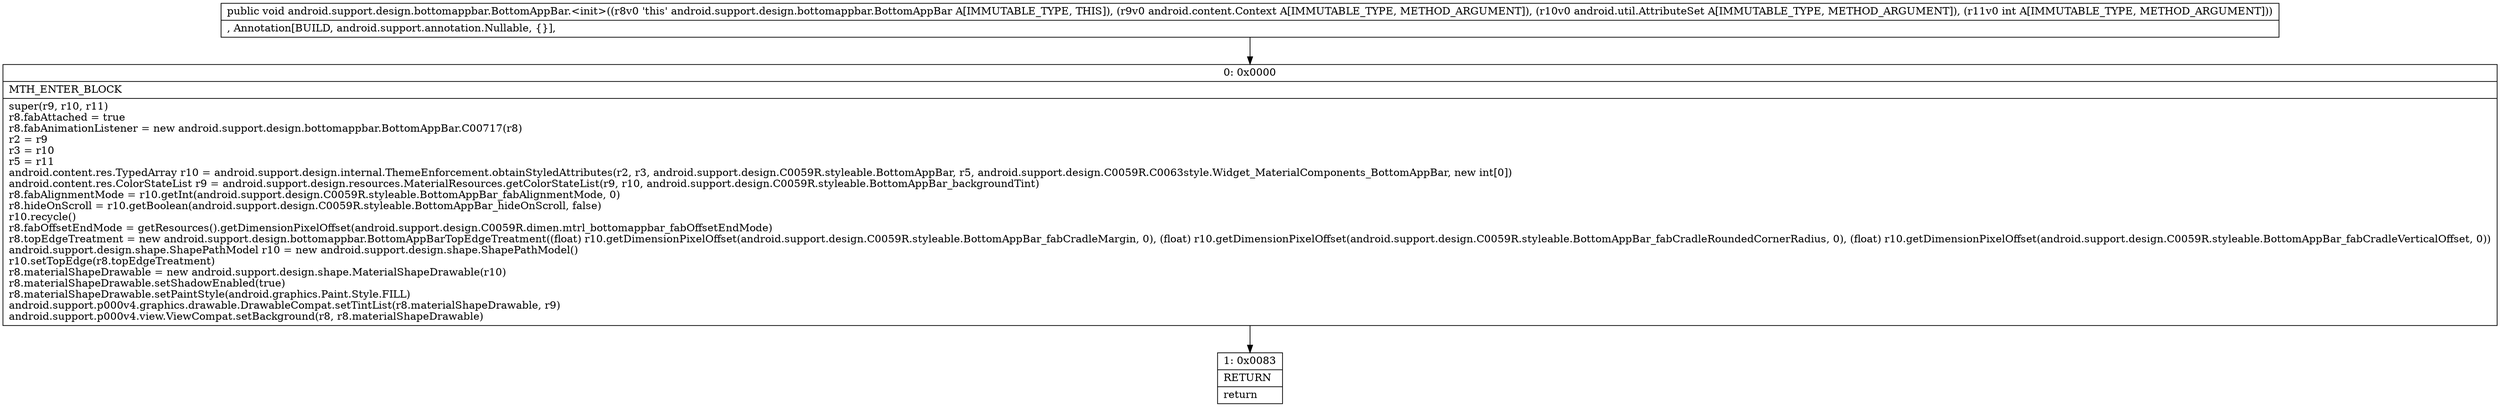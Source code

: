 digraph "CFG forandroid.support.design.bottomappbar.BottomAppBar.\<init\>(Landroid\/content\/Context;Landroid\/util\/AttributeSet;I)V" {
Node_0 [shape=record,label="{0\:\ 0x0000|MTH_ENTER_BLOCK\l|super(r9, r10, r11)\lr8.fabAttached = true\lr8.fabAnimationListener = new android.support.design.bottomappbar.BottomAppBar.C00717(r8)\lr2 = r9\lr3 = r10\lr5 = r11\landroid.content.res.TypedArray r10 = android.support.design.internal.ThemeEnforcement.obtainStyledAttributes(r2, r3, android.support.design.C0059R.styleable.BottomAppBar, r5, android.support.design.C0059R.C0063style.Widget_MaterialComponents_BottomAppBar, new int[0])\landroid.content.res.ColorStateList r9 = android.support.design.resources.MaterialResources.getColorStateList(r9, r10, android.support.design.C0059R.styleable.BottomAppBar_backgroundTint)\lr8.fabAlignmentMode = r10.getInt(android.support.design.C0059R.styleable.BottomAppBar_fabAlignmentMode, 0)\lr8.hideOnScroll = r10.getBoolean(android.support.design.C0059R.styleable.BottomAppBar_hideOnScroll, false)\lr10.recycle()\lr8.fabOffsetEndMode = getResources().getDimensionPixelOffset(android.support.design.C0059R.dimen.mtrl_bottomappbar_fabOffsetEndMode)\lr8.topEdgeTreatment = new android.support.design.bottomappbar.BottomAppBarTopEdgeTreatment((float) r10.getDimensionPixelOffset(android.support.design.C0059R.styleable.BottomAppBar_fabCradleMargin, 0), (float) r10.getDimensionPixelOffset(android.support.design.C0059R.styleable.BottomAppBar_fabCradleRoundedCornerRadius, 0), (float) r10.getDimensionPixelOffset(android.support.design.C0059R.styleable.BottomAppBar_fabCradleVerticalOffset, 0))\landroid.support.design.shape.ShapePathModel r10 = new android.support.design.shape.ShapePathModel()\lr10.setTopEdge(r8.topEdgeTreatment)\lr8.materialShapeDrawable = new android.support.design.shape.MaterialShapeDrawable(r10)\lr8.materialShapeDrawable.setShadowEnabled(true)\lr8.materialShapeDrawable.setPaintStyle(android.graphics.Paint.Style.FILL)\landroid.support.p000v4.graphics.drawable.DrawableCompat.setTintList(r8.materialShapeDrawable, r9)\landroid.support.p000v4.view.ViewCompat.setBackground(r8, r8.materialShapeDrawable)\l}"];
Node_1 [shape=record,label="{1\:\ 0x0083|RETURN\l|return\l}"];
MethodNode[shape=record,label="{public void android.support.design.bottomappbar.BottomAppBar.\<init\>((r8v0 'this' android.support.design.bottomappbar.BottomAppBar A[IMMUTABLE_TYPE, THIS]), (r9v0 android.content.Context A[IMMUTABLE_TYPE, METHOD_ARGUMENT]), (r10v0 android.util.AttributeSet A[IMMUTABLE_TYPE, METHOD_ARGUMENT]), (r11v0 int A[IMMUTABLE_TYPE, METHOD_ARGUMENT]))  | , Annotation[BUILD, android.support.annotation.Nullable, \{\}], \l}"];
MethodNode -> Node_0;
Node_0 -> Node_1;
}

